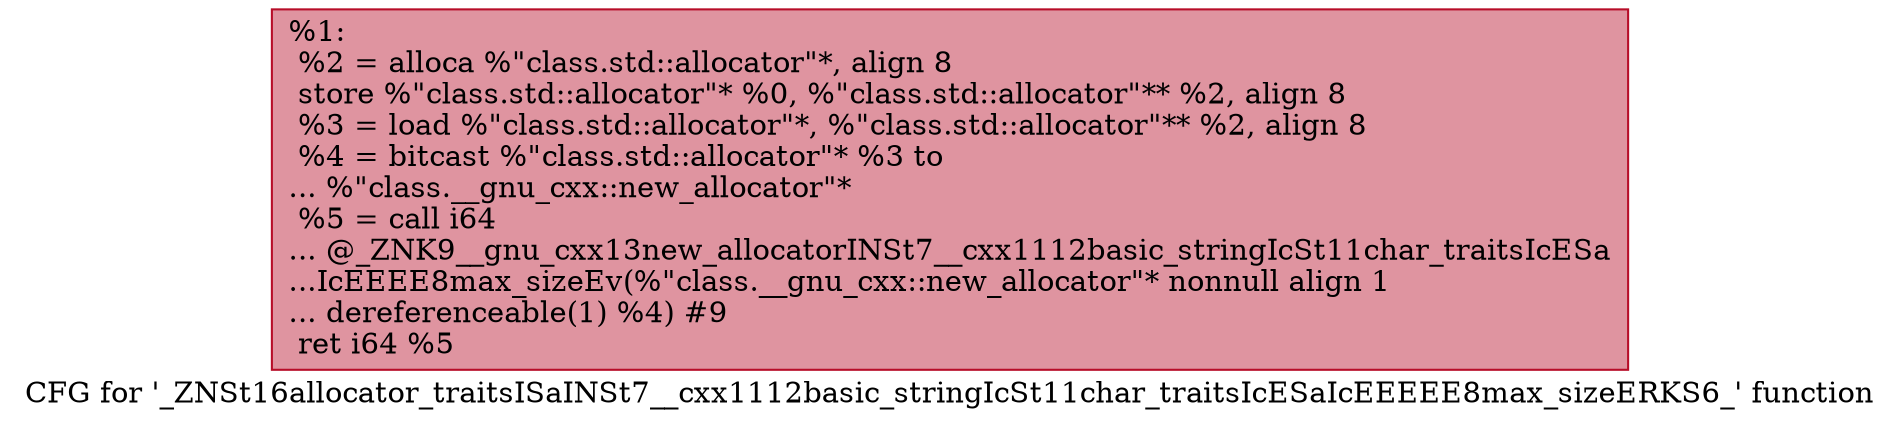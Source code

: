 digraph "CFG for '_ZNSt16allocator_traitsISaINSt7__cxx1112basic_stringIcSt11char_traitsIcESaIcEEEEE8max_sizeERKS6_' function" {
	label="CFG for '_ZNSt16allocator_traitsISaINSt7__cxx1112basic_stringIcSt11char_traitsIcESaIcEEEEE8max_sizeERKS6_' function";

	Node0x55efff24f400 [shape=record,color="#b70d28ff", style=filled, fillcolor="#b70d2870",label="{%1:\l  %2 = alloca %\"class.std::allocator\"*, align 8\l  store %\"class.std::allocator\"* %0, %\"class.std::allocator\"** %2, align 8\l  %3 = load %\"class.std::allocator\"*, %\"class.std::allocator\"** %2, align 8\l  %4 = bitcast %\"class.std::allocator\"* %3 to\l... %\"class.__gnu_cxx::new_allocator\"*\l  %5 = call i64\l... @_ZNK9__gnu_cxx13new_allocatorINSt7__cxx1112basic_stringIcSt11char_traitsIcESa\l...IcEEEE8max_sizeEv(%\"class.__gnu_cxx::new_allocator\"* nonnull align 1\l... dereferenceable(1) %4) #9\l  ret i64 %5\l}"];
}
